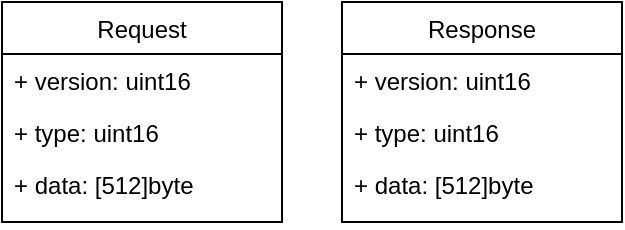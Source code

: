 <mxfile version="13.0.9"><diagram id="u39lsiUje7vd7Zbmgfw-" name="Page-1"><mxGraphModel dx="868" dy="495" grid="1" gridSize="10" guides="1" tooltips="1" connect="1" arrows="1" fold="1" page="1" pageScale="1" pageWidth="1169" pageHeight="827" math="0" shadow="0"><root><mxCell id="0"/><mxCell id="1" parent="0"/><mxCell id="1fh3PXFBAt_Faxst_SQ8-1" value="Request" style="swimlane;fontStyle=0;childLayout=stackLayout;horizontal=1;startSize=26;fillColor=none;horizontalStack=0;resizeParent=1;resizeParentMax=0;resizeLast=0;collapsible=1;marginBottom=0;" vertex="1" parent="1"><mxGeometry x="40" y="40" width="140" height="110" as="geometry"><mxRectangle x="40" y="40" width="80" height="26" as="alternateBounds"/></mxGeometry></mxCell><mxCell id="1fh3PXFBAt_Faxst_SQ8-2" value="+ version: uint16" style="text;strokeColor=none;fillColor=none;align=left;verticalAlign=top;spacingLeft=4;spacingRight=4;overflow=hidden;rotatable=0;points=[[0,0.5],[1,0.5]];portConstraint=eastwest;" vertex="1" parent="1fh3PXFBAt_Faxst_SQ8-1"><mxGeometry y="26" width="140" height="26" as="geometry"/></mxCell><mxCell id="1fh3PXFBAt_Faxst_SQ8-3" value="+ type: uint16" style="text;strokeColor=none;fillColor=none;align=left;verticalAlign=top;spacingLeft=4;spacingRight=4;overflow=hidden;rotatable=0;points=[[0,0.5],[1,0.5]];portConstraint=eastwest;" vertex="1" parent="1fh3PXFBAt_Faxst_SQ8-1"><mxGeometry y="52" width="140" height="26" as="geometry"/></mxCell><mxCell id="1fh3PXFBAt_Faxst_SQ8-4" value="+ data: [512]byte" style="text;strokeColor=none;fillColor=none;align=left;verticalAlign=top;spacingLeft=4;spacingRight=4;overflow=hidden;rotatable=0;points=[[0,0.5],[1,0.5]];portConstraint=eastwest;" vertex="1" parent="1fh3PXFBAt_Faxst_SQ8-1"><mxGeometry y="78" width="140" height="32" as="geometry"/></mxCell><mxCell id="1fh3PXFBAt_Faxst_SQ8-8" value="Response" style="swimlane;fontStyle=0;childLayout=stackLayout;horizontal=1;startSize=26;fillColor=none;horizontalStack=0;resizeParent=1;resizeParentMax=0;resizeLast=0;collapsible=1;marginBottom=0;" vertex="1" parent="1"><mxGeometry x="210" y="40" width="140" height="110" as="geometry"><mxRectangle x="40" y="40" width="80" height="26" as="alternateBounds"/></mxGeometry></mxCell><mxCell id="1fh3PXFBAt_Faxst_SQ8-9" value="+ version: uint16" style="text;strokeColor=none;fillColor=none;align=left;verticalAlign=top;spacingLeft=4;spacingRight=4;overflow=hidden;rotatable=0;points=[[0,0.5],[1,0.5]];portConstraint=eastwest;" vertex="1" parent="1fh3PXFBAt_Faxst_SQ8-8"><mxGeometry y="26" width="140" height="26" as="geometry"/></mxCell><mxCell id="1fh3PXFBAt_Faxst_SQ8-10" value="+ type: uint16" style="text;strokeColor=none;fillColor=none;align=left;verticalAlign=top;spacingLeft=4;spacingRight=4;overflow=hidden;rotatable=0;points=[[0,0.5],[1,0.5]];portConstraint=eastwest;" vertex="1" parent="1fh3PXFBAt_Faxst_SQ8-8"><mxGeometry y="52" width="140" height="26" as="geometry"/></mxCell><mxCell id="1fh3PXFBAt_Faxst_SQ8-11" value="+ data: [512]byte" style="text;strokeColor=none;fillColor=none;align=left;verticalAlign=top;spacingLeft=4;spacingRight=4;overflow=hidden;rotatable=0;points=[[0,0.5],[1,0.5]];portConstraint=eastwest;" vertex="1" parent="1fh3PXFBAt_Faxst_SQ8-8"><mxGeometry y="78" width="140" height="32" as="geometry"/></mxCell></root></mxGraphModel></diagram></mxfile>